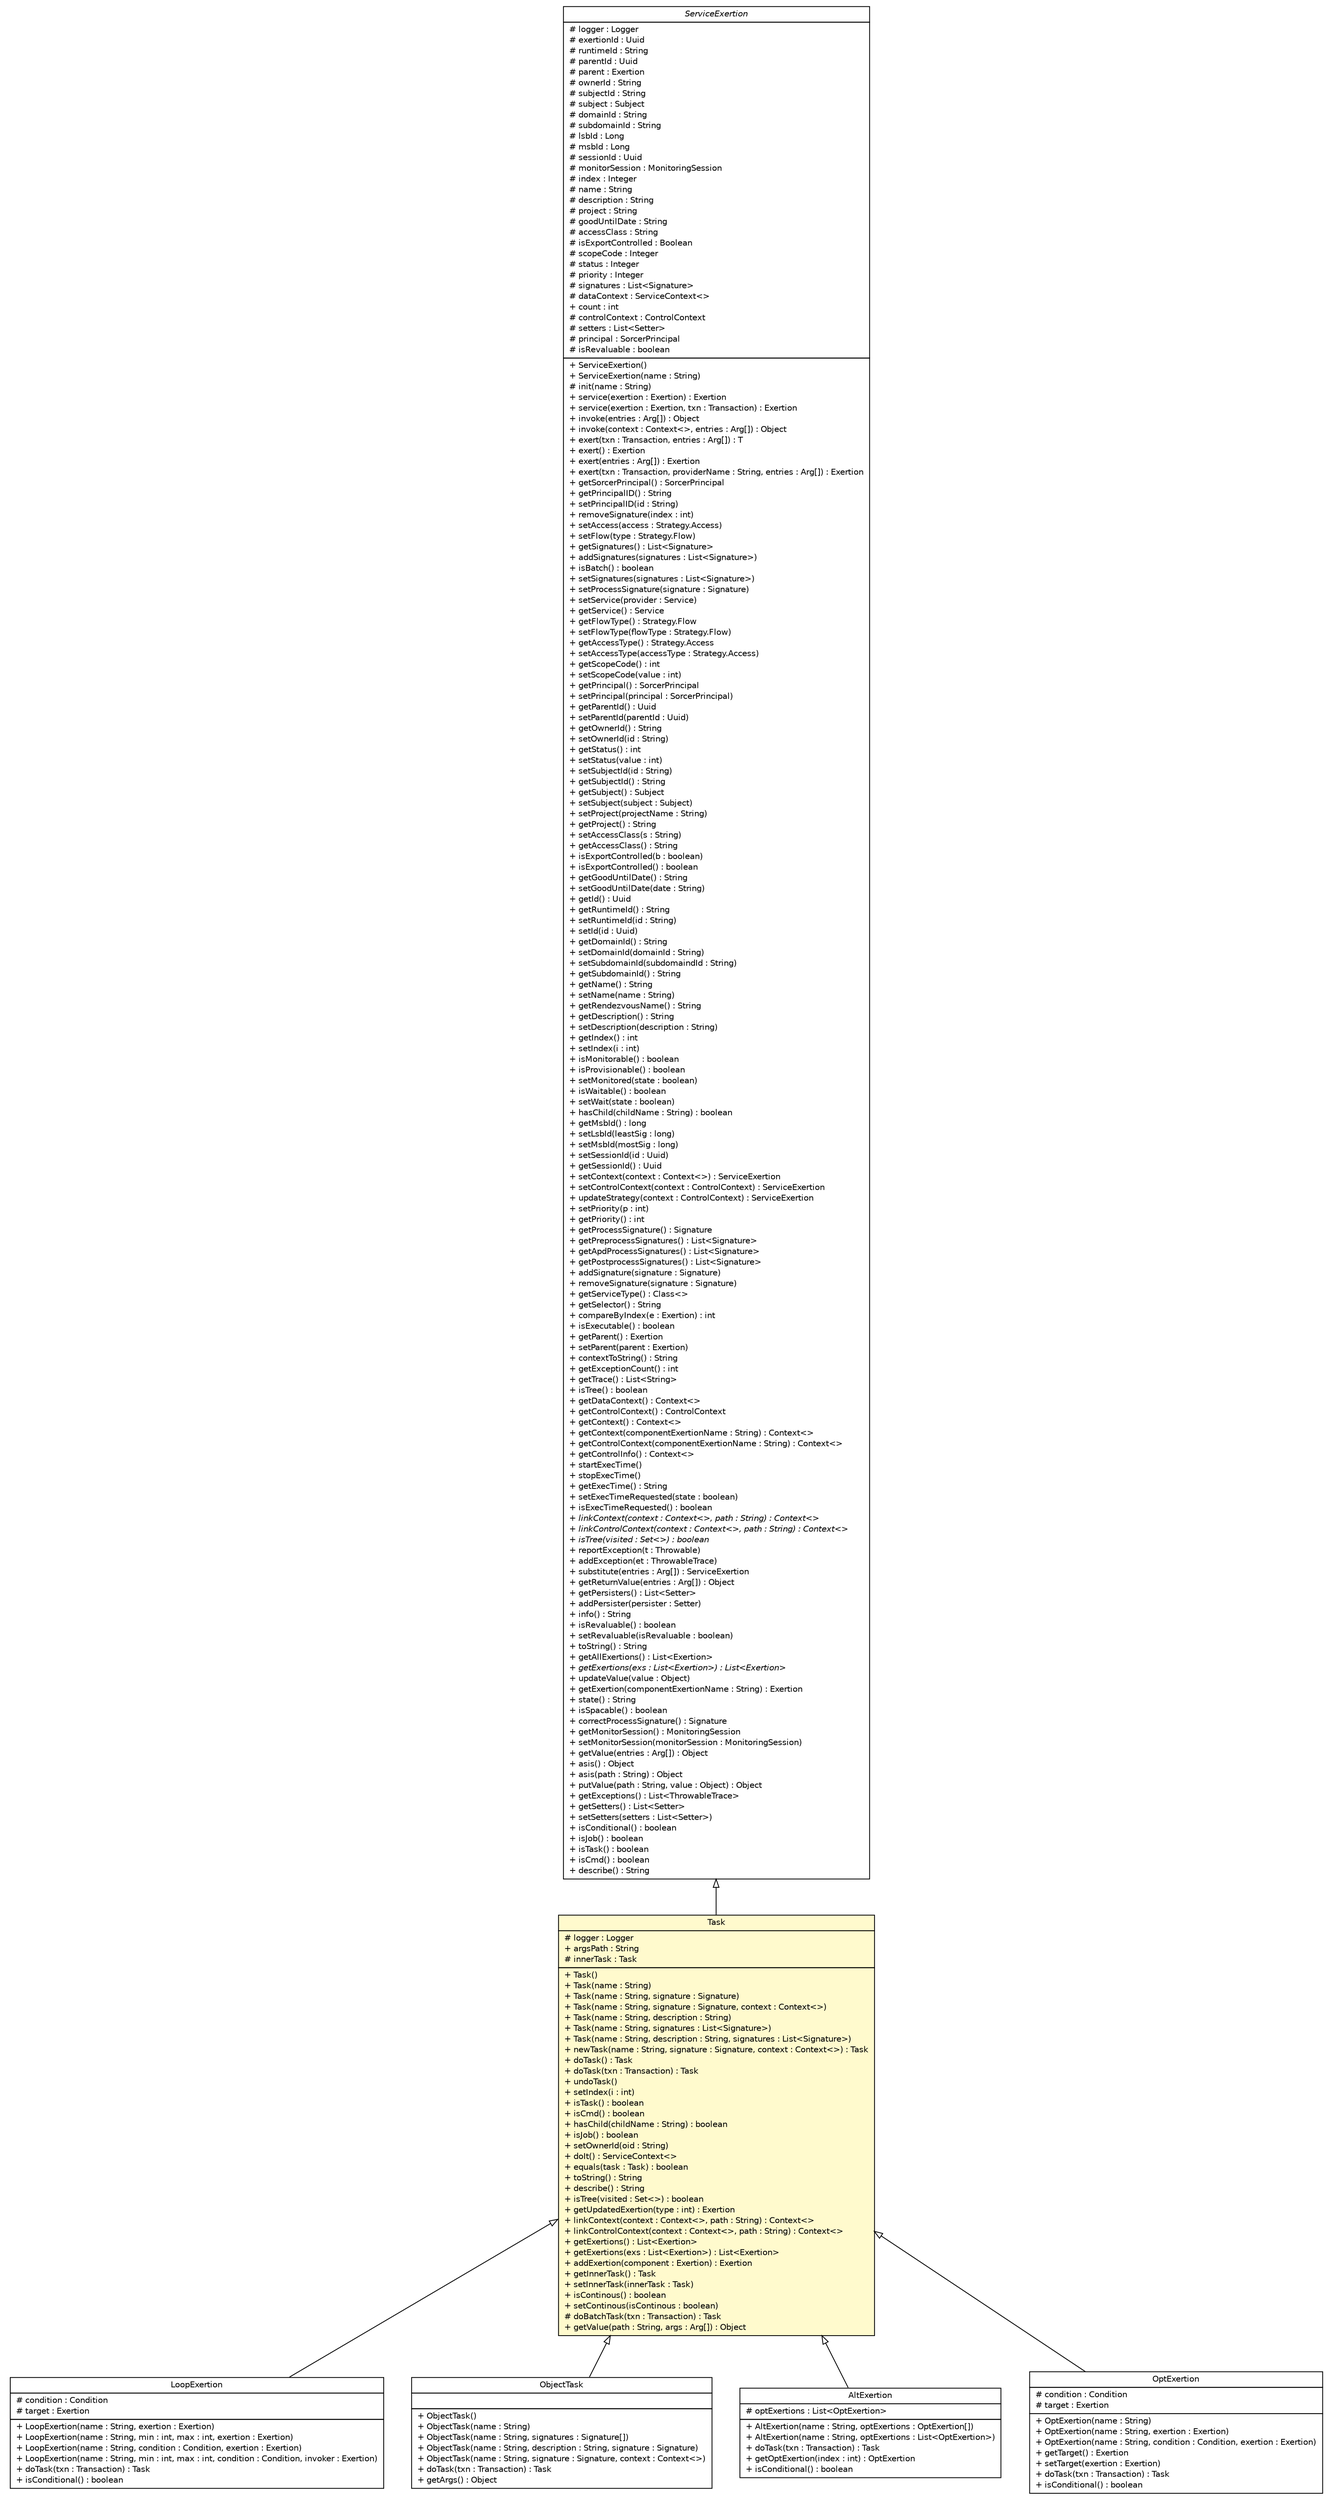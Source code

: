 #!/usr/local/bin/dot
#
# Class diagram 
# Generated by UMLGraph version R5_6 (http://www.umlgraph.org/)
#

digraph G {
	edge [fontname="Helvetica",fontsize=10,labelfontname="Helvetica",labelfontsize=10];
	node [fontname="Helvetica",fontsize=10,shape=plaintext];
	nodesep=0.25;
	ranksep=0.5;
	// sorcer.service.Task
	c354887 [label=<<table title="sorcer.service.Task" border="0" cellborder="1" cellspacing="0" cellpadding="2" port="p" bgcolor="lemonChiffon" href="./Task.html">
		<tr><td><table border="0" cellspacing="0" cellpadding="1">
<tr><td align="center" balign="center"> Task </td></tr>
		</table></td></tr>
		<tr><td><table border="0" cellspacing="0" cellpadding="1">
<tr><td align="left" balign="left"> # logger : Logger </td></tr>
<tr><td align="left" balign="left"> + argsPath : String </td></tr>
<tr><td align="left" balign="left"> # innerTask : Task </td></tr>
		</table></td></tr>
		<tr><td><table border="0" cellspacing="0" cellpadding="1">
<tr><td align="left" balign="left"> + Task() </td></tr>
<tr><td align="left" balign="left"> + Task(name : String) </td></tr>
<tr><td align="left" balign="left"> + Task(name : String, signature : Signature) </td></tr>
<tr><td align="left" balign="left"> + Task(name : String, signature : Signature, context : Context&lt;&gt;) </td></tr>
<tr><td align="left" balign="left"> + Task(name : String, description : String) </td></tr>
<tr><td align="left" balign="left"> + Task(name : String, signatures : List&lt;Signature&gt;) </td></tr>
<tr><td align="left" balign="left"> + Task(name : String, description : String, signatures : List&lt;Signature&gt;) </td></tr>
<tr><td align="left" balign="left"> + newTask(name : String, signature : Signature, context : Context&lt;&gt;) : Task </td></tr>
<tr><td align="left" balign="left"> + doTask() : Task </td></tr>
<tr><td align="left" balign="left"> + doTask(txn : Transaction) : Task </td></tr>
<tr><td align="left" balign="left"> + undoTask() </td></tr>
<tr><td align="left" balign="left"> + setIndex(i : int) </td></tr>
<tr><td align="left" balign="left"> + isTask() : boolean </td></tr>
<tr><td align="left" balign="left"> + isCmd() : boolean </td></tr>
<tr><td align="left" balign="left"> + hasChild(childName : String) : boolean </td></tr>
<tr><td align="left" balign="left"> + isJob() : boolean </td></tr>
<tr><td align="left" balign="left"> + setOwnerId(oid : String) </td></tr>
<tr><td align="left" balign="left"> + doIt() : ServiceContext&lt;&gt; </td></tr>
<tr><td align="left" balign="left"> + equals(task : Task) : boolean </td></tr>
<tr><td align="left" balign="left"> + toString() : String </td></tr>
<tr><td align="left" balign="left"> + describe() : String </td></tr>
<tr><td align="left" balign="left"> + isTree(visited : Set&lt;&gt;) : boolean </td></tr>
<tr><td align="left" balign="left"> + getUpdatedExertion(type : int) : Exertion </td></tr>
<tr><td align="left" balign="left"> + linkContext(context : Context&lt;&gt;, path : String) : Context&lt;&gt; </td></tr>
<tr><td align="left" balign="left"> + linkControlContext(context : Context&lt;&gt;, path : String) : Context&lt;&gt; </td></tr>
<tr><td align="left" balign="left"> + getExertions() : List&lt;Exertion&gt; </td></tr>
<tr><td align="left" balign="left"> + getExertions(exs : List&lt;Exertion&gt;) : List&lt;Exertion&gt; </td></tr>
<tr><td align="left" balign="left"> + addExertion(component : Exertion) : Exertion </td></tr>
<tr><td align="left" balign="left"> + getInnerTask() : Task </td></tr>
<tr><td align="left" balign="left"> + setInnerTask(innerTask : Task) </td></tr>
<tr><td align="left" balign="left"> + isContinous() : boolean </td></tr>
<tr><td align="left" balign="left"> + setContinous(isContinous : boolean) </td></tr>
<tr><td align="left" balign="left"> # doBatchTask(txn : Transaction) : Task </td></tr>
<tr><td align="left" balign="left"> + getValue(path : String, args : Arg[]) : Object </td></tr>
		</table></td></tr>
		</table>>, URL="./Task.html", fontname="Helvetica", fontcolor="black", fontsize=10.0];
	// sorcer.service.ServiceExertion
	c354890 [label=<<table title="sorcer.service.ServiceExertion" border="0" cellborder="1" cellspacing="0" cellpadding="2" port="p" href="./ServiceExertion.html">
		<tr><td><table border="0" cellspacing="0" cellpadding="1">
<tr><td align="center" balign="center"><font face="Helvetica-Oblique"> ServiceExertion </font></td></tr>
		</table></td></tr>
		<tr><td><table border="0" cellspacing="0" cellpadding="1">
<tr><td align="left" balign="left"> # logger : Logger </td></tr>
<tr><td align="left" balign="left"> # exertionId : Uuid </td></tr>
<tr><td align="left" balign="left"> # runtimeId : String </td></tr>
<tr><td align="left" balign="left"> # parentId : Uuid </td></tr>
<tr><td align="left" balign="left"> # parent : Exertion </td></tr>
<tr><td align="left" balign="left"> # ownerId : String </td></tr>
<tr><td align="left" balign="left"> # subjectId : String </td></tr>
<tr><td align="left" balign="left"> # subject : Subject </td></tr>
<tr><td align="left" balign="left"> # domainId : String </td></tr>
<tr><td align="left" balign="left"> # subdomainId : String </td></tr>
<tr><td align="left" balign="left"> # lsbId : Long </td></tr>
<tr><td align="left" balign="left"> # msbId : Long </td></tr>
<tr><td align="left" balign="left"> # sessionId : Uuid </td></tr>
<tr><td align="left" balign="left"> # monitorSession : MonitoringSession </td></tr>
<tr><td align="left" balign="left"> # index : Integer </td></tr>
<tr><td align="left" balign="left"> # name : String </td></tr>
<tr><td align="left" balign="left"> # description : String </td></tr>
<tr><td align="left" balign="left"> # project : String </td></tr>
<tr><td align="left" balign="left"> # goodUntilDate : String </td></tr>
<tr><td align="left" balign="left"> # accessClass : String </td></tr>
<tr><td align="left" balign="left"> # isExportControlled : Boolean </td></tr>
<tr><td align="left" balign="left"> # scopeCode : Integer </td></tr>
<tr><td align="left" balign="left"> # status : Integer </td></tr>
<tr><td align="left" balign="left"> # priority : Integer </td></tr>
<tr><td align="left" balign="left"> # signatures : List&lt;Signature&gt; </td></tr>
<tr><td align="left" balign="left"> # dataContext : ServiceContext&lt;&gt; </td></tr>
<tr><td align="left" balign="left"> + count : int </td></tr>
<tr><td align="left" balign="left"> # controlContext : ControlContext </td></tr>
<tr><td align="left" balign="left"> # setters : List&lt;Setter&gt; </td></tr>
<tr><td align="left" balign="left"> # principal : SorcerPrincipal </td></tr>
<tr><td align="left" balign="left"> # isRevaluable : boolean </td></tr>
		</table></td></tr>
		<tr><td><table border="0" cellspacing="0" cellpadding="1">
<tr><td align="left" balign="left"> + ServiceExertion() </td></tr>
<tr><td align="left" balign="left"> + ServiceExertion(name : String) </td></tr>
<tr><td align="left" balign="left"> # init(name : String) </td></tr>
<tr><td align="left" balign="left"> + service(exertion : Exertion) : Exertion </td></tr>
<tr><td align="left" balign="left"> + service(exertion : Exertion, txn : Transaction) : Exertion </td></tr>
<tr><td align="left" balign="left"> + invoke(entries : Arg[]) : Object </td></tr>
<tr><td align="left" balign="left"> + invoke(context : Context&lt;&gt;, entries : Arg[]) : Object </td></tr>
<tr><td align="left" balign="left"> + exert(txn : Transaction, entries : Arg[]) : T </td></tr>
<tr><td align="left" balign="left"> + exert() : Exertion </td></tr>
<tr><td align="left" balign="left"> + exert(entries : Arg[]) : Exertion </td></tr>
<tr><td align="left" balign="left"> + exert(txn : Transaction, providerName : String, entries : Arg[]) : Exertion </td></tr>
<tr><td align="left" balign="left"> + getSorcerPrincipal() : SorcerPrincipal </td></tr>
<tr><td align="left" balign="left"> + getPrincipalID() : String </td></tr>
<tr><td align="left" balign="left"> + setPrincipalID(id : String) </td></tr>
<tr><td align="left" balign="left"> + removeSignature(index : int) </td></tr>
<tr><td align="left" balign="left"> + setAccess(access : Strategy.Access) </td></tr>
<tr><td align="left" balign="left"> + setFlow(type : Strategy.Flow) </td></tr>
<tr><td align="left" balign="left"> + getSignatures() : List&lt;Signature&gt; </td></tr>
<tr><td align="left" balign="left"> + addSignatures(signatures : List&lt;Signature&gt;) </td></tr>
<tr><td align="left" balign="left"> + isBatch() : boolean </td></tr>
<tr><td align="left" balign="left"> + setSignatures(signatures : List&lt;Signature&gt;) </td></tr>
<tr><td align="left" balign="left"> + setProcessSignature(signature : Signature) </td></tr>
<tr><td align="left" balign="left"> + setService(provider : Service) </td></tr>
<tr><td align="left" balign="left"> + getService() : Service </td></tr>
<tr><td align="left" balign="left"> + getFlowType() : Strategy.Flow </td></tr>
<tr><td align="left" balign="left"> + setFlowType(flowType : Strategy.Flow) </td></tr>
<tr><td align="left" balign="left"> + getAccessType() : Strategy.Access </td></tr>
<tr><td align="left" balign="left"> + setAccessType(accessType : Strategy.Access) </td></tr>
<tr><td align="left" balign="left"> + getScopeCode() : int </td></tr>
<tr><td align="left" balign="left"> + setScopeCode(value : int) </td></tr>
<tr><td align="left" balign="left"> + getPrincipal() : SorcerPrincipal </td></tr>
<tr><td align="left" balign="left"> + setPrincipal(principal : SorcerPrincipal) </td></tr>
<tr><td align="left" balign="left"> + getParentId() : Uuid </td></tr>
<tr><td align="left" balign="left"> + setParentId(parentId : Uuid) </td></tr>
<tr><td align="left" balign="left"> + getOwnerId() : String </td></tr>
<tr><td align="left" balign="left"> + setOwnerId(id : String) </td></tr>
<tr><td align="left" balign="left"> + getStatus() : int </td></tr>
<tr><td align="left" balign="left"> + setStatus(value : int) </td></tr>
<tr><td align="left" balign="left"> + setSubjectId(id : String) </td></tr>
<tr><td align="left" balign="left"> + getSubjectId() : String </td></tr>
<tr><td align="left" balign="left"> + getSubject() : Subject </td></tr>
<tr><td align="left" balign="left"> + setSubject(subject : Subject) </td></tr>
<tr><td align="left" balign="left"> + setProject(projectName : String) </td></tr>
<tr><td align="left" balign="left"> + getProject() : String </td></tr>
<tr><td align="left" balign="left"> + setAccessClass(s : String) </td></tr>
<tr><td align="left" balign="left"> + getAccessClass() : String </td></tr>
<tr><td align="left" balign="left"> + isExportControlled(b : boolean) </td></tr>
<tr><td align="left" balign="left"> + isExportControlled() : boolean </td></tr>
<tr><td align="left" balign="left"> + getGoodUntilDate() : String </td></tr>
<tr><td align="left" balign="left"> + setGoodUntilDate(date : String) </td></tr>
<tr><td align="left" balign="left"> + getId() : Uuid </td></tr>
<tr><td align="left" balign="left"> + getRuntimeId() : String </td></tr>
<tr><td align="left" balign="left"> + setRuntimeId(id : String) </td></tr>
<tr><td align="left" balign="left"> + setId(id : Uuid) </td></tr>
<tr><td align="left" balign="left"> + getDomainId() : String </td></tr>
<tr><td align="left" balign="left"> + setDomainId(domainId : String) </td></tr>
<tr><td align="left" balign="left"> + setSubdomainId(subdomaindId : String) </td></tr>
<tr><td align="left" balign="left"> + getSubdomainId() : String </td></tr>
<tr><td align="left" balign="left"> + getName() : String </td></tr>
<tr><td align="left" balign="left"> + setName(name : String) </td></tr>
<tr><td align="left" balign="left"> + getRendezvousName() : String </td></tr>
<tr><td align="left" balign="left"> + getDescription() : String </td></tr>
<tr><td align="left" balign="left"> + setDescription(description : String) </td></tr>
<tr><td align="left" balign="left"> + getIndex() : int </td></tr>
<tr><td align="left" balign="left"> + setIndex(i : int) </td></tr>
<tr><td align="left" balign="left"> + isMonitorable() : boolean </td></tr>
<tr><td align="left" balign="left"> + isProvisionable() : boolean </td></tr>
<tr><td align="left" balign="left"> + setMonitored(state : boolean) </td></tr>
<tr><td align="left" balign="left"> + isWaitable() : boolean </td></tr>
<tr><td align="left" balign="left"> + setWait(state : boolean) </td></tr>
<tr><td align="left" balign="left"> + hasChild(childName : String) : boolean </td></tr>
<tr><td align="left" balign="left"> + getMsbId() : long </td></tr>
<tr><td align="left" balign="left"> + setLsbId(leastSig : long) </td></tr>
<tr><td align="left" balign="left"> + setMsbId(mostSig : long) </td></tr>
<tr><td align="left" balign="left"> + setSessionId(id : Uuid) </td></tr>
<tr><td align="left" balign="left"> + getSessionId() : Uuid </td></tr>
<tr><td align="left" balign="left"> + setContext(context : Context&lt;&gt;) : ServiceExertion </td></tr>
<tr><td align="left" balign="left"> + setControlContext(context : ControlContext) : ServiceExertion </td></tr>
<tr><td align="left" balign="left"> + updateStrategy(context : ControlContext) : ServiceExertion </td></tr>
<tr><td align="left" balign="left"> + setPriority(p : int) </td></tr>
<tr><td align="left" balign="left"> + getPriority() : int </td></tr>
<tr><td align="left" balign="left"> + getProcessSignature() : Signature </td></tr>
<tr><td align="left" balign="left"> + getPreprocessSignatures() : List&lt;Signature&gt; </td></tr>
<tr><td align="left" balign="left"> + getApdProcessSignatures() : List&lt;Signature&gt; </td></tr>
<tr><td align="left" balign="left"> + getPostprocessSignatures() : List&lt;Signature&gt; </td></tr>
<tr><td align="left" balign="left"> + addSignature(signature : Signature) </td></tr>
<tr><td align="left" balign="left"> + removeSignature(signature : Signature) </td></tr>
<tr><td align="left" balign="left"> + getServiceType() : Class&lt;&gt; </td></tr>
<tr><td align="left" balign="left"> + getSelector() : String </td></tr>
<tr><td align="left" balign="left"> + compareByIndex(e : Exertion) : int </td></tr>
<tr><td align="left" balign="left"> + isExecutable() : boolean </td></tr>
<tr><td align="left" balign="left"> + getParent() : Exertion </td></tr>
<tr><td align="left" balign="left"> + setParent(parent : Exertion) </td></tr>
<tr><td align="left" balign="left"> + contextToString() : String </td></tr>
<tr><td align="left" balign="left"> + getExceptionCount() : int </td></tr>
<tr><td align="left" balign="left"> + getTrace() : List&lt;String&gt; </td></tr>
<tr><td align="left" balign="left"> + isTree() : boolean </td></tr>
<tr><td align="left" balign="left"> + getDataContext() : Context&lt;&gt; </td></tr>
<tr><td align="left" balign="left"> + getControlContext() : ControlContext </td></tr>
<tr><td align="left" balign="left"> + getContext() : Context&lt;&gt; </td></tr>
<tr><td align="left" balign="left"> + getContext(componentExertionName : String) : Context&lt;&gt; </td></tr>
<tr><td align="left" balign="left"> + getControlContext(componentExertionName : String) : Context&lt;&gt; </td></tr>
<tr><td align="left" balign="left"> + getControlInfo() : Context&lt;&gt; </td></tr>
<tr><td align="left" balign="left"> + startExecTime() </td></tr>
<tr><td align="left" balign="left"> + stopExecTime() </td></tr>
<tr><td align="left" balign="left"> + getExecTime() : String </td></tr>
<tr><td align="left" balign="left"> + setExecTimeRequested(state : boolean) </td></tr>
<tr><td align="left" balign="left"> + isExecTimeRequested() : boolean </td></tr>
<tr><td align="left" balign="left"><font face="Helvetica-Oblique" point-size="10.0"> + linkContext(context : Context&lt;&gt;, path : String) : Context&lt;&gt; </font></td></tr>
<tr><td align="left" balign="left"><font face="Helvetica-Oblique" point-size="10.0"> + linkControlContext(context : Context&lt;&gt;, path : String) : Context&lt;&gt; </font></td></tr>
<tr><td align="left" balign="left"><font face="Helvetica-Oblique" point-size="10.0"> + isTree(visited : Set&lt;&gt;) : boolean </font></td></tr>
<tr><td align="left" balign="left"> + reportException(t : Throwable) </td></tr>
<tr><td align="left" balign="left"> + addException(et : ThrowableTrace) </td></tr>
<tr><td align="left" balign="left"> + substitute(entries : Arg[]) : ServiceExertion </td></tr>
<tr><td align="left" balign="left"> + getReturnValue(entries : Arg[]) : Object </td></tr>
<tr><td align="left" balign="left"> + getPersisters() : List&lt;Setter&gt; </td></tr>
<tr><td align="left" balign="left"> + addPersister(persister : Setter) </td></tr>
<tr><td align="left" balign="left"> + info() : String </td></tr>
<tr><td align="left" balign="left"> + isRevaluable() : boolean </td></tr>
<tr><td align="left" balign="left"> + setRevaluable(isRevaluable : boolean) </td></tr>
<tr><td align="left" balign="left"> + toString() : String </td></tr>
<tr><td align="left" balign="left"> + getAllExertions() : List&lt;Exertion&gt; </td></tr>
<tr><td align="left" balign="left"><font face="Helvetica-Oblique" point-size="10.0"> + getExertions(exs : List&lt;Exertion&gt;) : List&lt;Exertion&gt; </font></td></tr>
<tr><td align="left" balign="left"> + updateValue(value : Object) </td></tr>
<tr><td align="left" balign="left"> + getExertion(componentExertionName : String) : Exertion </td></tr>
<tr><td align="left" balign="left"> + state() : String </td></tr>
<tr><td align="left" balign="left"> + isSpacable() : boolean </td></tr>
<tr><td align="left" balign="left"> + correctProcessSignature() : Signature </td></tr>
<tr><td align="left" balign="left"> + getMonitorSession() : MonitoringSession </td></tr>
<tr><td align="left" balign="left"> + setMonitorSession(monitorSession : MonitoringSession) </td></tr>
<tr><td align="left" balign="left"> + getValue(entries : Arg[]) : Object </td></tr>
<tr><td align="left" balign="left"> + asis() : Object </td></tr>
<tr><td align="left" balign="left"> + asis(path : String) : Object </td></tr>
<tr><td align="left" balign="left"> + putValue(path : String, value : Object) : Object </td></tr>
<tr><td align="left" balign="left"> + getExceptions() : List&lt;ThrowableTrace&gt; </td></tr>
<tr><td align="left" balign="left"> + getSetters() : List&lt;Setter&gt; </td></tr>
<tr><td align="left" balign="left"> + setSetters(setters : List&lt;Setter&gt;) </td></tr>
<tr><td align="left" balign="left"> + isConditional() : boolean </td></tr>
<tr><td align="left" balign="left"> + isJob() : boolean </td></tr>
<tr><td align="left" balign="left"> + isTask() : boolean </td></tr>
<tr><td align="left" balign="left"> + isCmd() : boolean </td></tr>
<tr><td align="left" balign="left"> + describe() : String </td></tr>
		</table></td></tr>
		</table>>, URL="./ServiceExertion.html", fontname="Helvetica", fontcolor="black", fontsize=10.0];
	// sorcer.core.exertion.LoopExertion
	c355075 [label=<<table title="sorcer.core.exertion.LoopExertion" border="0" cellborder="1" cellspacing="0" cellpadding="2" port="p" href="../core/exertion/LoopExertion.html">
		<tr><td><table border="0" cellspacing="0" cellpadding="1">
<tr><td align="center" balign="center"> LoopExertion </td></tr>
		</table></td></tr>
		<tr><td><table border="0" cellspacing="0" cellpadding="1">
<tr><td align="left" balign="left"> # condition : Condition </td></tr>
<tr><td align="left" balign="left"> # target : Exertion </td></tr>
		</table></td></tr>
		<tr><td><table border="0" cellspacing="0" cellpadding="1">
<tr><td align="left" balign="left"> + LoopExertion(name : String, exertion : Exertion) </td></tr>
<tr><td align="left" balign="left"> + LoopExertion(name : String, min : int, max : int, exertion : Exertion) </td></tr>
<tr><td align="left" balign="left"> + LoopExertion(name : String, condition : Condition, exertion : Exertion) </td></tr>
<tr><td align="left" balign="left"> + LoopExertion(name : String, min : int, max : int, condition : Condition, invoker : Exertion) </td></tr>
<tr><td align="left" balign="left"> + doTask(txn : Transaction) : Task </td></tr>
<tr><td align="left" balign="left"> + isConditional() : boolean </td></tr>
		</table></td></tr>
		</table>>, URL="../core/exertion/LoopExertion.html", fontname="Helvetica", fontcolor="black", fontsize=10.0];
	// sorcer.core.exertion.ObjectTask
	c355076 [label=<<table title="sorcer.core.exertion.ObjectTask" border="0" cellborder="1" cellspacing="0" cellpadding="2" port="p" href="../core/exertion/ObjectTask.html">
		<tr><td><table border="0" cellspacing="0" cellpadding="1">
<tr><td align="center" balign="center"> ObjectTask </td></tr>
		</table></td></tr>
		<tr><td><table border="0" cellspacing="0" cellpadding="1">
<tr><td align="left" balign="left">  </td></tr>
		</table></td></tr>
		<tr><td><table border="0" cellspacing="0" cellpadding="1">
<tr><td align="left" balign="left"> + ObjectTask() </td></tr>
<tr><td align="left" balign="left"> + ObjectTask(name : String) </td></tr>
<tr><td align="left" balign="left"> + ObjectTask(name : String, signatures : Signature[]) </td></tr>
<tr><td align="left" balign="left"> + ObjectTask(name : String, description : String, signature : Signature) </td></tr>
<tr><td align="left" balign="left"> + ObjectTask(name : String, signature : Signature, context : Context&lt;&gt;) </td></tr>
<tr><td align="left" balign="left"> + doTask(txn : Transaction) : Task </td></tr>
<tr><td align="left" balign="left"> + getArgs() : Object </td></tr>
		</table></td></tr>
		</table>>, URL="../core/exertion/ObjectTask.html", fontname="Helvetica", fontcolor="black", fontsize=10.0];
	// sorcer.core.exertion.AltExertion
	c355078 [label=<<table title="sorcer.core.exertion.AltExertion" border="0" cellborder="1" cellspacing="0" cellpadding="2" port="p" href="../core/exertion/AltExertion.html">
		<tr><td><table border="0" cellspacing="0" cellpadding="1">
<tr><td align="center" balign="center"> AltExertion </td></tr>
		</table></td></tr>
		<tr><td><table border="0" cellspacing="0" cellpadding="1">
<tr><td align="left" balign="left"> # optExertions : List&lt;OptExertion&gt; </td></tr>
		</table></td></tr>
		<tr><td><table border="0" cellspacing="0" cellpadding="1">
<tr><td align="left" balign="left"> + AltExertion(name : String, optExertions : OptExertion[]) </td></tr>
<tr><td align="left" balign="left"> + AltExertion(name : String, optExertions : List&lt;OptExertion&gt;) </td></tr>
<tr><td align="left" balign="left"> + doTask(txn : Transaction) : Task </td></tr>
<tr><td align="left" balign="left"> + getOptExertion(index : int) : OptExertion </td></tr>
<tr><td align="left" balign="left"> + isConditional() : boolean </td></tr>
		</table></td></tr>
		</table>>, URL="../core/exertion/AltExertion.html", fontname="Helvetica", fontcolor="black", fontsize=10.0];
	// sorcer.core.exertion.OptExertion
	c355079 [label=<<table title="sorcer.core.exertion.OptExertion" border="0" cellborder="1" cellspacing="0" cellpadding="2" port="p" href="../core/exertion/OptExertion.html">
		<tr><td><table border="0" cellspacing="0" cellpadding="1">
<tr><td align="center" balign="center"> OptExertion </td></tr>
		</table></td></tr>
		<tr><td><table border="0" cellspacing="0" cellpadding="1">
<tr><td align="left" balign="left"> # condition : Condition </td></tr>
<tr><td align="left" balign="left"> # target : Exertion </td></tr>
		</table></td></tr>
		<tr><td><table border="0" cellspacing="0" cellpadding="1">
<tr><td align="left" balign="left"> + OptExertion(name : String) </td></tr>
<tr><td align="left" balign="left"> + OptExertion(name : String, exertion : Exertion) </td></tr>
<tr><td align="left" balign="left"> + OptExertion(name : String, condition : Condition, exertion : Exertion) </td></tr>
<tr><td align="left" balign="left"> + getTarget() : Exertion </td></tr>
<tr><td align="left" balign="left"> + setTarget(exertion : Exertion) </td></tr>
<tr><td align="left" balign="left"> + doTask(txn : Transaction) : Task </td></tr>
<tr><td align="left" balign="left"> + isConditional() : boolean </td></tr>
		</table></td></tr>
		</table>>, URL="../core/exertion/OptExertion.html", fontname="Helvetica", fontcolor="black", fontsize=10.0];
	//sorcer.service.Task extends sorcer.service.ServiceExertion
	c354890:p -> c354887:p [dir=back,arrowtail=empty];
	//sorcer.core.exertion.LoopExertion extends sorcer.service.Task
	c354887:p -> c355075:p [dir=back,arrowtail=empty];
	//sorcer.core.exertion.ObjectTask extends sorcer.service.Task
	c354887:p -> c355076:p [dir=back,arrowtail=empty];
	//sorcer.core.exertion.AltExertion extends sorcer.service.Task
	c354887:p -> c355078:p [dir=back,arrowtail=empty];
	//sorcer.core.exertion.OptExertion extends sorcer.service.Task
	c354887:p -> c355079:p [dir=back,arrowtail=empty];
}

